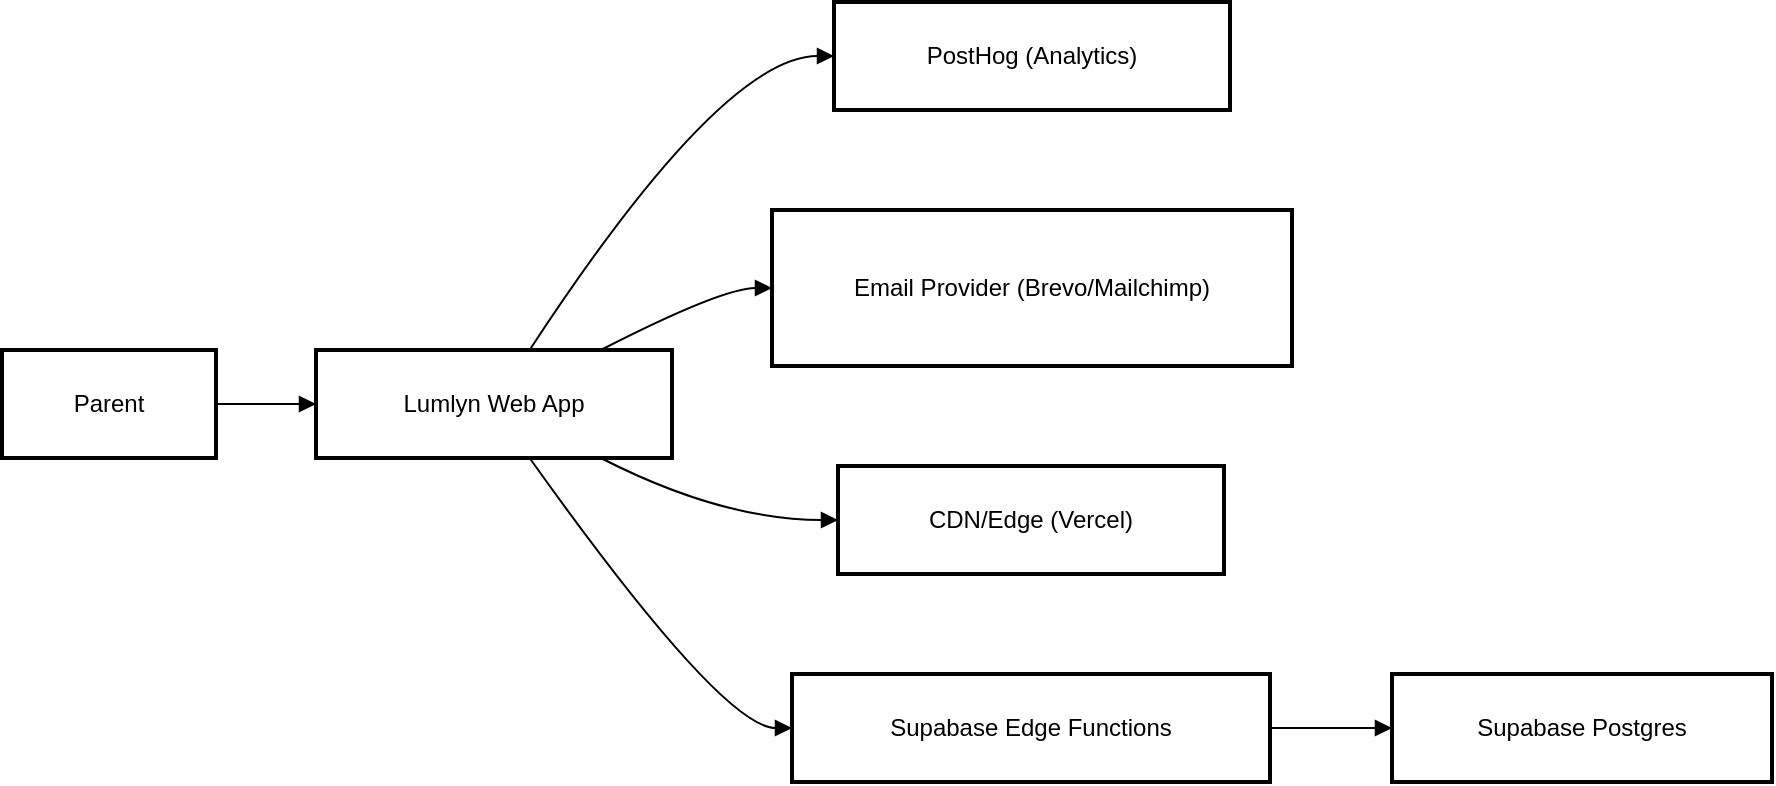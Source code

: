 <mxfile version="28.1.1">
  <diagram name="Page-1" id="aHTIiGadA1QT5SFuTMa7">
    <mxGraphModel dx="1034" dy="666" grid="1" gridSize="10" guides="1" tooltips="1" connect="1" arrows="1" fold="1" page="1" pageScale="1" pageWidth="850" pageHeight="1100" math="0" shadow="0">
      <root>
        <mxCell id="0" />
        <mxCell id="1" parent="0" />
        <mxCell id="vguZPq8VJhJORUZ5BocR-1" value="Parent" style="whiteSpace=wrap;strokeWidth=2;" vertex="1" parent="1">
          <mxGeometry x="60" y="254" width="107" height="54" as="geometry" />
        </mxCell>
        <mxCell id="vguZPq8VJhJORUZ5BocR-2" value="Lumlyn Web App" style="whiteSpace=wrap;strokeWidth=2;" vertex="1" parent="1">
          <mxGeometry x="217" y="254" width="178" height="54" as="geometry" />
        </mxCell>
        <mxCell id="vguZPq8VJhJORUZ5BocR-3" value="PostHog (Analytics)" style="whiteSpace=wrap;strokeWidth=2;" vertex="1" parent="1">
          <mxGeometry x="476" y="80" width="198" height="54" as="geometry" />
        </mxCell>
        <mxCell id="vguZPq8VJhJORUZ5BocR-4" value="Email Provider (Brevo/Mailchimp)" style="whiteSpace=wrap;strokeWidth=2;" vertex="1" parent="1">
          <mxGeometry x="445" y="184" width="260" height="78" as="geometry" />
        </mxCell>
        <mxCell id="vguZPq8VJhJORUZ5BocR-5" value="CDN/Edge (Vercel)" style="whiteSpace=wrap;strokeWidth=2;" vertex="1" parent="1">
          <mxGeometry x="478" y="312" width="193" height="54" as="geometry" />
        </mxCell>
        <mxCell id="vguZPq8VJhJORUZ5BocR-6" value="Supabase Edge Functions" style="whiteSpace=wrap;strokeWidth=2;" vertex="1" parent="1">
          <mxGeometry x="455" y="416" width="239" height="54" as="geometry" />
        </mxCell>
        <mxCell id="vguZPq8VJhJORUZ5BocR-7" value="Supabase Postgres" style="whiteSpace=wrap;strokeWidth=2;" vertex="1" parent="1">
          <mxGeometry x="755" y="416" width="190" height="54" as="geometry" />
        </mxCell>
        <mxCell id="vguZPq8VJhJORUZ5BocR-8" value="" style="curved=1;startArrow=none;endArrow=block;exitX=1;exitY=0.5;entryX=0;entryY=0.5;rounded=0;" edge="1" parent="1" source="vguZPq8VJhJORUZ5BocR-1" target="vguZPq8VJhJORUZ5BocR-2">
          <mxGeometry relative="1" as="geometry">
            <Array as="points" />
          </mxGeometry>
        </mxCell>
        <mxCell id="vguZPq8VJhJORUZ5BocR-9" value="" style="curved=1;startArrow=none;endArrow=block;exitX=0.6;exitY=0;entryX=0;entryY=0.5;rounded=0;" edge="1" parent="1" source="vguZPq8VJhJORUZ5BocR-2" target="vguZPq8VJhJORUZ5BocR-3">
          <mxGeometry relative="1" as="geometry">
            <Array as="points">
              <mxPoint x="420" y="107" />
            </Array>
          </mxGeometry>
        </mxCell>
        <mxCell id="vguZPq8VJhJORUZ5BocR-10" value="" style="curved=1;startArrow=none;endArrow=block;exitX=0.8;exitY=0;entryX=0;entryY=0.5;rounded=0;" edge="1" parent="1" source="vguZPq8VJhJORUZ5BocR-2" target="vguZPq8VJhJORUZ5BocR-4">
          <mxGeometry relative="1" as="geometry">
            <Array as="points">
              <mxPoint x="420" y="223" />
            </Array>
          </mxGeometry>
        </mxCell>
        <mxCell id="vguZPq8VJhJORUZ5BocR-11" value="" style="curved=1;startArrow=none;endArrow=block;exitX=0.8;exitY=1;entryX=0;entryY=0.5;rounded=0;" edge="1" parent="1" source="vguZPq8VJhJORUZ5BocR-2" target="vguZPq8VJhJORUZ5BocR-5">
          <mxGeometry relative="1" as="geometry">
            <Array as="points">
              <mxPoint x="420" y="339" />
            </Array>
          </mxGeometry>
        </mxCell>
        <mxCell id="vguZPq8VJhJORUZ5BocR-12" value="" style="curved=1;startArrow=none;endArrow=block;exitX=0.6;exitY=1;entryX=0;entryY=0.5;rounded=0;" edge="1" parent="1" source="vguZPq8VJhJORUZ5BocR-2" target="vguZPq8VJhJORUZ5BocR-6">
          <mxGeometry relative="1" as="geometry">
            <Array as="points">
              <mxPoint x="420" y="443" />
            </Array>
          </mxGeometry>
        </mxCell>
        <mxCell id="vguZPq8VJhJORUZ5BocR-13" value="" style="curved=1;startArrow=none;endArrow=block;exitX=1;exitY=0.5;entryX=0;entryY=0.5;rounded=0;" edge="1" parent="1" source="vguZPq8VJhJORUZ5BocR-6" target="vguZPq8VJhJORUZ5BocR-7">
          <mxGeometry relative="1" as="geometry">
            <Array as="points" />
          </mxGeometry>
        </mxCell>
      </root>
    </mxGraphModel>
  </diagram>
</mxfile>
